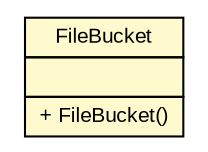 #!/usr/local/bin/dot
#
# Class diagram 
# Generated by UMLGraph version R5_6 (http://www.umlgraph.org/)
#

digraph G {
	edge [fontname="arial",fontsize=10,labelfontname="arial",labelfontsize=10];
	node [fontname="arial",fontsize=10,shape=plaintext];
	nodesep=0.25;
	ranksep=0.5;
	// de.exb.platform.cloud.fileservice.payload.FileBucket
	c203 [label=<<table title="de.exb.platform.cloud.fileservice.payload.FileBucket" border="0" cellborder="1" cellspacing="0" cellpadding="2" port="p" bgcolor="lemonChiffon" href="./FileBucket.html">
		<tr><td><table border="0" cellspacing="0" cellpadding="1">
<tr><td align="center" balign="center"> FileBucket </td></tr>
		</table></td></tr>
		<tr><td><table border="0" cellspacing="0" cellpadding="1">
<tr><td align="left" balign="left">  </td></tr>
		</table></td></tr>
		<tr><td><table border="0" cellspacing="0" cellpadding="1">
<tr><td align="left" balign="left"> + FileBucket() </td></tr>
		</table></td></tr>
		</table>>, URL="./FileBucket.html", fontname="arial", fontcolor="black", fontsize=10.0];
}

